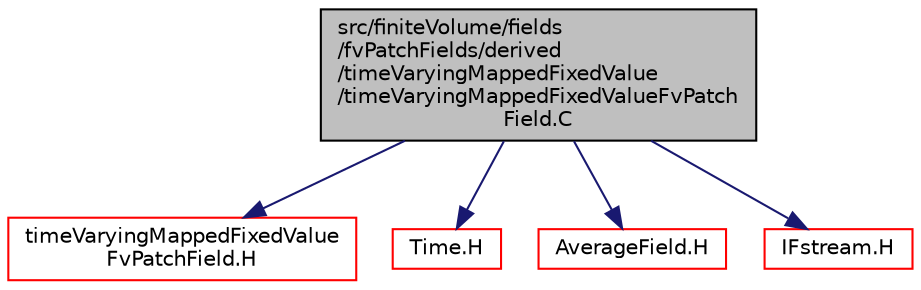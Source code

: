 digraph "src/finiteVolume/fields/fvPatchFields/derived/timeVaryingMappedFixedValue/timeVaryingMappedFixedValueFvPatchField.C"
{
  bgcolor="transparent";
  edge [fontname="Helvetica",fontsize="10",labelfontname="Helvetica",labelfontsize="10"];
  node [fontname="Helvetica",fontsize="10",shape=record];
  Node0 [label="src/finiteVolume/fields\l/fvPatchFields/derived\l/timeVaryingMappedFixedValue\l/timeVaryingMappedFixedValueFvPatch\lField.C",height=0.2,width=0.4,color="black", fillcolor="grey75", style="filled", fontcolor="black"];
  Node0 -> Node1 [color="midnightblue",fontsize="10",style="solid",fontname="Helvetica"];
  Node1 [label="timeVaryingMappedFixedValue\lFvPatchField.H",height=0.2,width=0.4,color="red",URL="$a02444.html"];
  Node0 -> Node270 [color="midnightblue",fontsize="10",style="solid",fontname="Helvetica"];
  Node270 [label="Time.H",height=0.2,width=0.4,color="red",URL="$a10025.html"];
  Node0 -> Node291 [color="midnightblue",fontsize="10",style="solid",fontname="Helvetica"];
  Node291 [label="AverageField.H",height=0.2,width=0.4,color="red",URL="$a02438.html"];
  Node0 -> Node292 [color="midnightblue",fontsize="10",style="solid",fontname="Helvetica"];
  Node292 [label="IFstream.H",height=0.2,width=0.4,color="red",URL="$a09785.html"];
}
